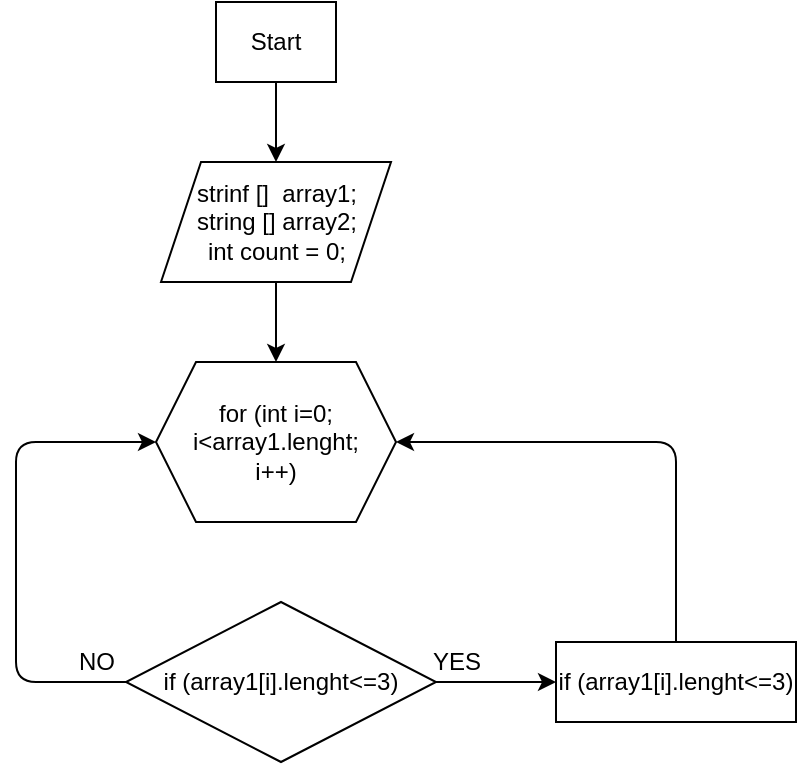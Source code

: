 <mxfile>
    <diagram id="AwW93hlw507D9hRx4ejJ" name="Page-1">
        <mxGraphModel dx="1160" dy="790" grid="1" gridSize="10" guides="1" tooltips="1" connect="1" arrows="1" fold="1" page="1" pageScale="1" pageWidth="980" pageHeight="1390" math="0" shadow="0">
            <root>
                <mxCell id="0"/>
                <mxCell id="1" parent="0"/>
                <mxCell id="20" style="edgeStyle=none;html=1;" edge="1" parent="1" source="2" target="3">
                    <mxGeometry relative="1" as="geometry"/>
                </mxCell>
                <mxCell id="2" value="Start" style="whiteSpace=wrap;html=1;" vertex="1" parent="1">
                    <mxGeometry x="420" y="40" width="60" height="40" as="geometry"/>
                </mxCell>
                <mxCell id="21" style="edgeStyle=none;html=1;entryX=0.5;entryY=0;entryDx=0;entryDy=0;" edge="1" parent="1" source="3" target="7">
                    <mxGeometry relative="1" as="geometry"/>
                </mxCell>
                <mxCell id="3" value="&lt;div&gt;strinf []&amp;nbsp; array1;&lt;/div&gt;&lt;div&gt;string [] array2;&lt;/div&gt;&lt;div&gt;int count = 0;&lt;/div&gt;" style="shape=parallelogram;perimeter=parallelogramPerimeter;whiteSpace=wrap;html=1;fixedSize=1;" vertex="1" parent="1">
                    <mxGeometry x="392.5" y="120" width="115" height="60" as="geometry"/>
                </mxCell>
                <mxCell id="7" value="&lt;div&gt;for (int i=0;&lt;/div&gt;&lt;div&gt;i&amp;lt;array1.lenght;&lt;/div&gt;&lt;div&gt;i++)&lt;/div&gt;" style="shape=hexagon;perimeter=hexagonPerimeter2;whiteSpace=wrap;html=1;fixedSize=1;" vertex="1" parent="1">
                    <mxGeometry x="390" y="220" width="120" height="80" as="geometry"/>
                </mxCell>
                <mxCell id="15" value="" style="edgeStyle=none;html=1;" edge="1" parent="1" source="9" target="12">
                    <mxGeometry relative="1" as="geometry"/>
                </mxCell>
                <mxCell id="17" style="edgeStyle=none;html=1;entryX=0;entryY=0.5;entryDx=0;entryDy=0;" edge="1" parent="1" source="9" target="7">
                    <mxGeometry relative="1" as="geometry">
                        <Array as="points">
                            <mxPoint x="320" y="380"/>
                            <mxPoint x="320" y="260"/>
                        </Array>
                    </mxGeometry>
                </mxCell>
                <mxCell id="9" value="if (array1[i].lenght&amp;lt;=3)" style="rhombus;whiteSpace=wrap;html=1;" vertex="1" parent="1">
                    <mxGeometry x="375" y="340" width="155" height="80" as="geometry"/>
                </mxCell>
                <mxCell id="16" style="edgeStyle=none;html=1;entryX=1;entryY=0.5;entryDx=0;entryDy=0;" edge="1" parent="1" source="12" target="7">
                    <mxGeometry relative="1" as="geometry">
                        <Array as="points">
                            <mxPoint x="650" y="260"/>
                        </Array>
                    </mxGeometry>
                </mxCell>
                <mxCell id="12" value="&lt;span style=&quot;text-align: left&quot;&gt;if (array1[i].lenght&amp;lt;=3)&lt;/span&gt;" style="whiteSpace=wrap;html=1;" vertex="1" parent="1">
                    <mxGeometry x="590" y="360" width="120" height="40" as="geometry"/>
                </mxCell>
                <mxCell id="18" value="YES" style="text;html=1;align=center;verticalAlign=middle;resizable=0;points=[];autosize=1;strokeColor=none;fillColor=none;" vertex="1" parent="1">
                    <mxGeometry x="520" y="360" width="40" height="20" as="geometry"/>
                </mxCell>
                <mxCell id="19" value="NO" style="text;html=1;align=center;verticalAlign=middle;resizable=0;points=[];autosize=1;strokeColor=none;fillColor=none;" vertex="1" parent="1">
                    <mxGeometry x="345" y="360" width="30" height="20" as="geometry"/>
                </mxCell>
            </root>
        </mxGraphModel>
    </diagram>
</mxfile>